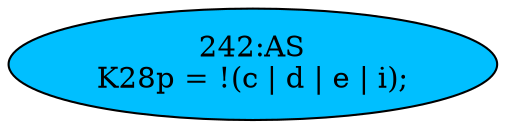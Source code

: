 strict digraph "" {
	node [label="\N"];
	"242:AS"	 [ast="<pyverilog.vparser.ast.Assign object at 0x7f14ceedfd50>",
		def_var="['K28p']",
		fillcolor=deepskyblue,
		label="242:AS
K28p = !(c | d | e | i);",
		statements="[]",
		style=filled,
		typ=Assign,
		use_var="['c', 'd', 'e', 'i']"];
}

